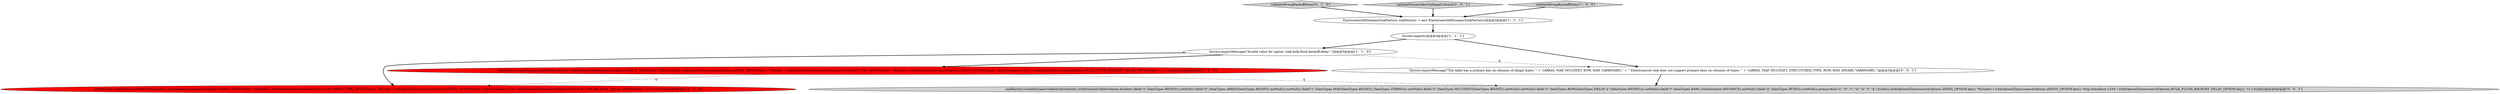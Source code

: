 digraph {
4 [style = filled, label = "thrown.expectMessage(\"Invalid value for option 'sink.bulk-flush.backoff.delay'.\")@@@5@@@['1', '1', '0']", fillcolor = white, shape = ellipse image = "AAA0AAABBB1BBB"];
6 [style = filled, label = "validateWrongBackoffDelay['0', '1', '0']", fillcolor = lightgray, shape = diamond image = "AAA0AAABBB2BBB"];
3 [style = filled, label = "thrown.expect()@@@4@@@['1', '1', '1']", fillcolor = white, shape = ellipse image = "AAA0AAABBB1BBB"];
8 [style = filled, label = "validatePrimaryKeyOnIllegalColumn['0', '0', '1']", fillcolor = lightgray, shape = diamond image = "AAA0AAABBB3BBB"];
5 [style = filled, label = "sinkFactory.createDynamicTableSink(context().withOption(ElasticsearchOptions.INDEX_OPTION.key(),\"MyIndex\").withOption(ElasticsearchOptions.DOCUMENT_TYPE_OPTION.key(),\"MyType\").withOption(ElasticsearchOptions.HOSTS_OPTION.key(),\"http://localhost:1234\").withOption(ElasticsearchOptions.BULK_FLUSH_BACKOFF_DELAY_OPTION.key(),\"-1s\").build())@@@6@@@['0', '1', '0']", fillcolor = red, shape = ellipse image = "AAA1AAABBB2BBB"];
7 [style = filled, label = "sinkFactory.createDynamicTableSink(context().withSchema(TableSchema.builder().field(\"a\",DataTypes.BIGINT().notNull()).field(\"b\",DataTypes.ARRAY(DataTypes.BIGINT().notNull()).notNull()).field(\"c\",DataTypes.MAP(DataTypes.BIGINT(),DataTypes.STRING()).notNull()).field(\"d\",DataTypes.MULTISET(DataTypes.BIGINT().notNull()).notNull()).field(\"e\",DataTypes.ROW(DataTypes.FIELD(\"a\",DataTypes.BIGINT())).notNull()).field(\"f\",DataTypes.RAW(,VoidSerializer.INSTANCE).notNull()).field(\"g\",DataTypes.BYTES().notNull()).primaryKey(\"a\",\"b\",\"c\",\"d\",\"e\",\"f\",\"g\").build()).withOption(ElasticsearchOptions.INDEX_OPTION.key(),\"MyIndex\").withOption(ElasticsearchOptions.HOSTS_OPTION.key(),\"http://localhost:1234\").withOption(ElasticsearchOptions.BULK_FLUSH_BACKOFF_DELAY_OPTION.key(),\"1s\").build())@@@6@@@['0', '0', '1']", fillcolor = lightgray, shape = ellipse image = "AAA0AAABBB3BBB"];
9 [style = filled, label = "thrown.expectMessage(\"The table has a primary key on columns of illegal types: \" + \"(ARRAY, MAP, MULTISET, ROW, RAW, VARBINARY(.\" + \" Elasticsearch sink does not support primary keys on columns of types: \" + \"(ARRAY, MAP, MULTISET, STRUCTURED_TYPE, ROW, RAW, BINARY, VARBINARY(.\")@@@5@@@['0', '0', '1']", fillcolor = white, shape = ellipse image = "AAA0AAABBB3BBB"];
2 [style = filled, label = "Elasticsearch6DynamicSinkFactory sinkFactory = new Elasticsearch6DynamicSinkFactory()@@@3@@@['1', '1', '1']", fillcolor = white, shape = ellipse image = "AAA0AAABBB1BBB"];
0 [style = filled, label = "validateWrongBackoffDelay['1', '0', '0']", fillcolor = lightgray, shape = diamond image = "AAA0AAABBB1BBB"];
1 [style = filled, label = "sinkFactory.createDynamicTableSink(context().withSchema(TableSchema.builder().field(\"a\",DataTypes.TIME()).build()).withOption(ElasticsearchOptions.INDEX_OPTION.key(),\"MyIndex\").withOption(ElasticsearchOptions.DOCUMENT_TYPE_OPTION.key(),\"MyType\").withOption(ElasticsearchOptions.HOSTS_OPTION.key(),\"http://localhost:1234\").withOption(ElasticsearchOptions.BULK_FLUSH_BACKOFF_DELAY_OPTION.key(),\"-1s\").build())@@@6@@@['1', '0', '0']", fillcolor = red, shape = ellipse image = "AAA1AAABBB1BBB"];
3->9 [style = bold, label=""];
4->9 [style = dashed, label="0"];
4->1 [style = bold, label=""];
1->5 [style = dashed, label="0"];
1->7 [style = dashed, label="0"];
8->2 [style = bold, label=""];
9->7 [style = bold, label=""];
4->5 [style = bold, label=""];
3->4 [style = bold, label=""];
2->3 [style = bold, label=""];
0->2 [style = bold, label=""];
6->2 [style = bold, label=""];
}
